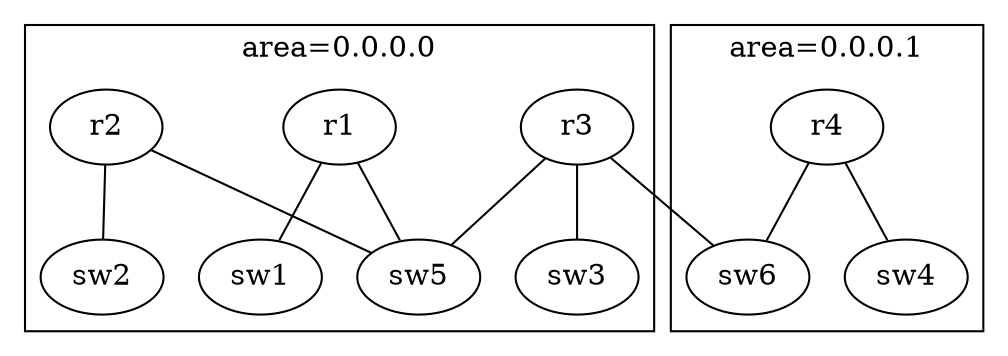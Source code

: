 digraph  {

	subgraph cluster1 {
		label="area=0.0.0.0";
		r1[class="router"];
		r2[class="router"];
		r3[class="router"];
		sw1[class="switch"];
		sw2[class="switch"];
		sw3[class="switch"];
		sw5[class="switch"];
	}

	subgraph cluster2 {
		label="area=0.0.0.1";
		r4[class="router"];
		sw4[class="switch"];
		sw6[class="switch"];
	}

	r1->sw5[dir="none"];
	r2->sw5[dir="none"];
	r3->sw5[dir="none"];
	r3->sw6[dir="none"];
	r4->sw6[dir="none"];

	r1->sw1[dir="none", class="to_stub; stubnet=fc00:1111:1111:1111::/64"];
	r2->sw2[dir="none", class="to_stub; stubnet=fc00:2222:2222:2222::/64"];
	r3->sw3[dir="none", class="to_stub; stubnet=fc00:3333:3333:3333::/64"];
	r4->sw4[dir="none", class="to_stub; stubnet=fc00:4444:4444:4444::/64"];
}
